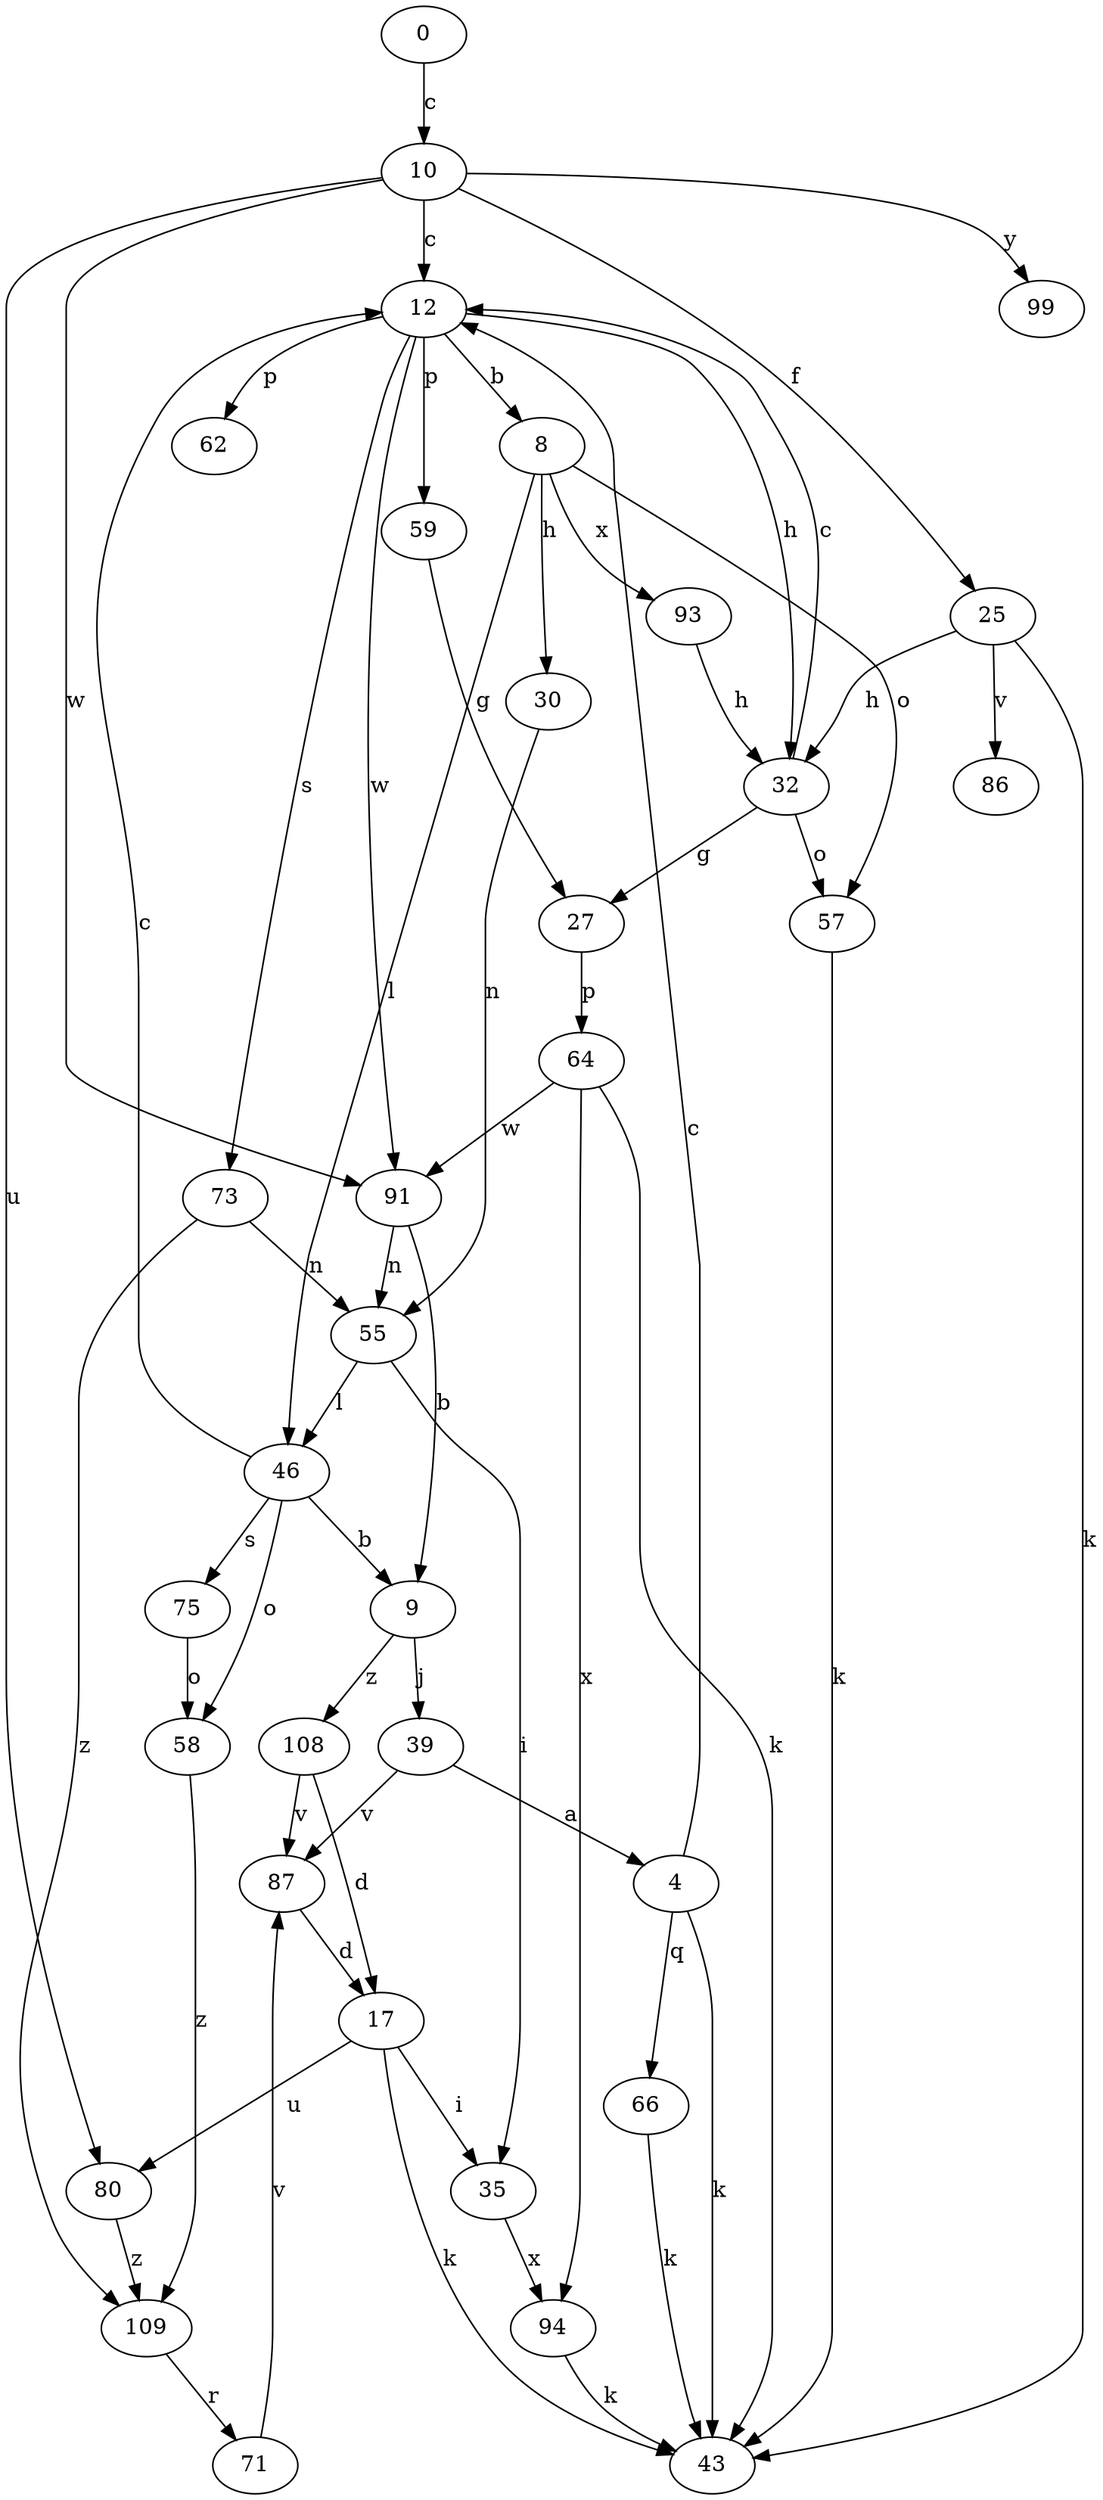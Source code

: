 strict digraph  {
0;
4;
8;
9;
10;
12;
17;
25;
27;
30;
32;
35;
39;
43;
46;
55;
57;
58;
59;
62;
64;
66;
71;
73;
75;
80;
86;
87;
91;
93;
94;
99;
108;
109;
0 -> 10  [label=c];
4 -> 12  [label=c];
4 -> 43  [label=k];
4 -> 66  [label=q];
8 -> 30  [label=h];
8 -> 46  [label=l];
8 -> 57  [label=o];
8 -> 93  [label=x];
9 -> 39  [label=j];
9 -> 108  [label=z];
10 -> 12  [label=c];
10 -> 25  [label=f];
10 -> 80  [label=u];
10 -> 91  [label=w];
10 -> 99  [label=y];
12 -> 8  [label=b];
12 -> 32  [label=h];
12 -> 59  [label=p];
12 -> 62  [label=p];
12 -> 73  [label=s];
12 -> 91  [label=w];
17 -> 35  [label=i];
17 -> 43  [label=k];
17 -> 80  [label=u];
25 -> 32  [label=h];
25 -> 43  [label=k];
25 -> 86  [label=v];
27 -> 64  [label=p];
30 -> 55  [label=n];
32 -> 12  [label=c];
32 -> 27  [label=g];
32 -> 57  [label=o];
35 -> 94  [label=x];
39 -> 4  [label=a];
39 -> 87  [label=v];
46 -> 9  [label=b];
46 -> 12  [label=c];
46 -> 58  [label=o];
46 -> 75  [label=s];
55 -> 35  [label=i];
55 -> 46  [label=l];
57 -> 43  [label=k];
58 -> 109  [label=z];
59 -> 27  [label=g];
64 -> 43  [label=k];
64 -> 91  [label=w];
64 -> 94  [label=x];
66 -> 43  [label=k];
71 -> 87  [label=v];
73 -> 55  [label=n];
73 -> 109  [label=z];
75 -> 58  [label=o];
80 -> 109  [label=z];
87 -> 17  [label=d];
91 -> 9  [label=b];
91 -> 55  [label=n];
93 -> 32  [label=h];
94 -> 43  [label=k];
108 -> 17  [label=d];
108 -> 87  [label=v];
109 -> 71  [label=r];
}

